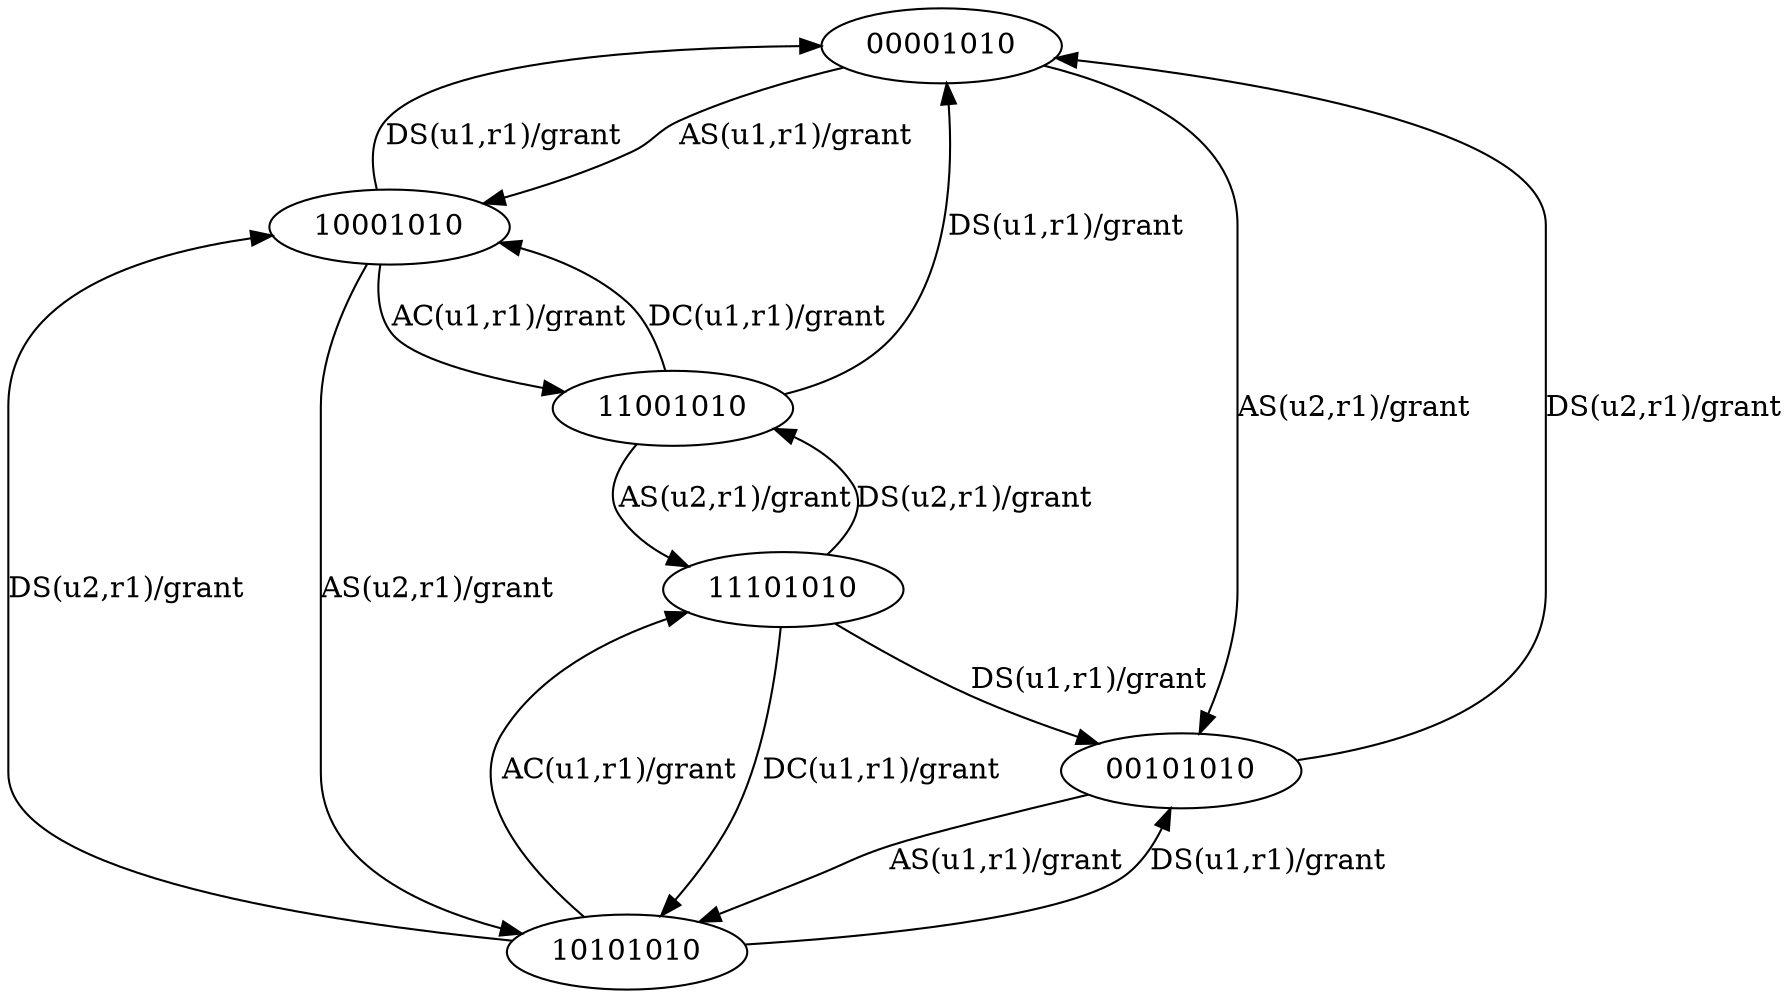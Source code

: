 digraph rbac2Fsm {
  00001010 -> 10001010 [ label ="AS(u1,r1)/grant"];
  00001010 -> 00101010 [ label ="AS(u2,r1)/grant"];
  00101010 -> 10101010 [ label ="AS(u1,r1)/grant"];
  00101010 -> 00001010 [ label ="DS(u2,r1)/grant"];
  10001010 -> 11001010 [ label ="AC(u1,r1)/grant"];
  10001010 -> 10101010 [ label ="AS(u2,r1)/grant"];
  10001010 -> 00001010 [ label ="DS(u1,r1)/grant"];
  10101010 -> 11101010 [ label ="AC(u1,r1)/grant"];
  10101010 -> 00101010 [ label ="DS(u1,r1)/grant"];
  10101010 -> 10001010 [ label ="DS(u2,r1)/grant"];
  11001010 -> 11101010 [ label ="AS(u2,r1)/grant"];
  11001010 -> 10001010 [ label ="DC(u1,r1)/grant"];
  11001010 -> 00001010 [ label ="DS(u1,r1)/grant"];
  11101010 -> 10101010 [ label ="DC(u1,r1)/grant"];
  11101010 -> 00101010 [ label ="DS(u1,r1)/grant"];
  11101010 -> 11001010 [ label ="DS(u2,r1)/grant"];
}

